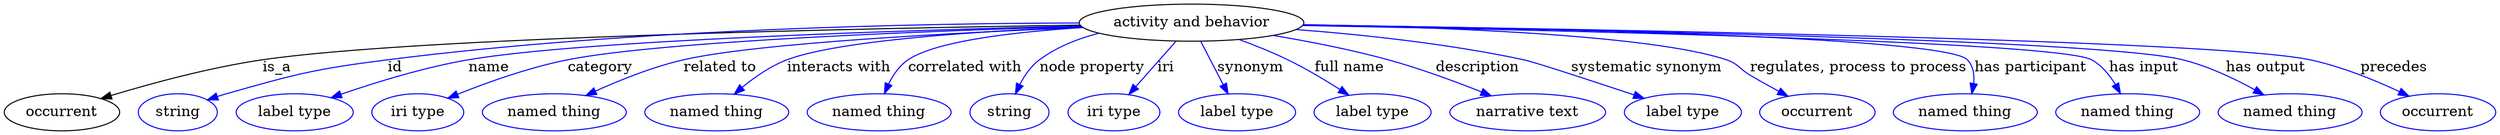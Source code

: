 digraph {
	graph [bb="0,0,1979.4,123"];
	node [label="\N"];
	"activity and behavior"	 [height=0.5,
		label="activity and behavior",
		pos="943.2,105",
		width=2.3651];
	occurrent	 [height=0.5,
		pos="44.196,18",
		width=1.2277];
	"activity and behavior" -> occurrent	 [label=is_a,
		lp="220.2,61.5",
		pos="e,76.142,30.642 858.29,103.37 692.6,99.761 331.69,89.745 209.2,69 166.2,61.718 118.79,46.247 85.873,34.243"];
	id	 [color=blue,
		height=0.5,
		label=string,
		pos="137.2,18",
		width=0.84854];
	"activity and behavior" -> id	 [color=blue,
		label=id,
		lp="316.7,61.5",
		pos="e,161.02,29.571 859.13,102.14 712.17,96.815 414.37,84.507 311.2,69 250.54,59.884 235.18,56 177.2,36 174.95,35.225 172.65,34.371 \
170.36,33.469",
		style=solid];
	name	 [color=blue,
		height=0.5,
		label="label type",
		pos="231.2,18",
		width=1.2638];
	"activity and behavior" -> name	 [color=blue,
		label=name,
		lp="395.7,61.5",
		pos="e,262.21,31.332 858.89,102.35 724.87,97.686 469.28,86.764 380.2,69 342.49,61.482 301.26,46.838 271.75,35.163",
		style=solid];
	category	 [color=blue,
		height=0.5,
		label="iri type",
		pos="331.2,18",
		width=1.011];
	"activity and behavior" -> category	 [color=blue,
		label=category,
		lp="486.7,61.5",
		pos="e,357.27,30.736 859.34,101.65 742.35,96.478 536.28,85.391 463.2,69 429.25,61.386 392.47,46.591 366.38,34.888",
		style=solid];
	"related to"	 [color=blue,
		height=0.5,
		label="named thing",
		pos="441.2,18",
		width=1.5346];
	"activity and behavior" -> "related to"	 [color=blue,
		label="related to",
		lp="582.2,61.5",
		pos="e,469.56,33.7 860.73,100.47 764.59,94.632 611.78,83.494 556.2,69 529.2,61.96 500.51,49.246 478.54,38.274",
		style=solid];
	"interacts with"	 [color=blue,
		height=0.5,
		label="named thing",
		pos="569.2,18",
		width=1.5346];
	"activity and behavior" -> "interacts with"	 [color=blue,
		label="interacts with",
		lp="676.2,61.5",
		pos="e,587.22,35.19 861.2,99.978 785.26,94.482 678.35,84.354 639.2,69 623.12,62.695 607.38,51.783 594.91,41.667",
		style=solid];
	"correlated with"	 [color=blue,
		height=0.5,
		label="named thing",
		pos="697.2,18",
		width=1.5346];
	"activity and behavior" -> "correlated with"	 [color=blue,
		label="correlated with",
		lp="774.2,61.5",
		pos="e,705.29,35.927 864.78,97.85 814.55,92.086 754.86,82.671 733.2,69 723.85,63.1 716.23,53.806 710.46,44.758",
		style=solid];
	"node property"	 [color=blue,
		height=0.5,
		label=string,
		pos="801.2,18",
		width=0.84854];
	"activity and behavior" -> "node property"	 [color=blue,
		label="node property",
		lp="870.2,61.5",
		pos="e,808.19,35.84 879.73,92.849 863.07,87.505 845.94,79.87 832.2,69 824.2,62.675 817.77,53.677 812.88,44.995",
		style=solid];
	iri	 [color=blue,
		height=0.5,
		label="iri type",
		pos="886.2,18",
		width=1.011];
	"activity and behavior" -> iri	 [color=blue,
		label=iri,
		lp="924.7,61.5",
		pos="e,897.6,35.41 931.39,86.974 923.25,74.562 912.32,57.878 903.25,44.028",
		style=solid];
	synonym	 [color=blue,
		height=0.5,
		label="label type",
		pos="986.2,18",
		width=1.2638];
	"activity and behavior" -> synonym	 [color=blue,
		label=synonym,
		lp="993.7,61.5",
		pos="e,977.44,35.706 952.11,86.974 958.14,74.761 966.22,58.412 973,44.697",
		style=solid];
	"full name"	 [color=blue,
		height=0.5,
		label="label type",
		pos="1095.2,18",
		width=1.2638];
	"activity and behavior" -> "full name"	 [color=blue,
		label="full name",
		lp="1072.7,61.5",
		pos="e,1074.5,34.294 983.01,88.898 996.08,83.137 1010.5,76.26 1023.2,69 1038,60.515 1053.6,49.74 1066.5,40.282",
		style=solid];
	description	 [color=blue,
		height=0.5,
		label="narrative text",
		pos="1216.2,18",
		width=1.6068];
	"activity and behavior" -> description	 [color=blue,
		label=description,
		lp="1172.7,61.5",
		pos="e,1186.2,33.568 1008.6,93.4 1037.9,87.411 1072.7,79.201 1103.2,69 1128.4,60.559 1155.7,48.368 1177.1,38.022",
		style=solid];
	"systematic synonym"	 [color=blue,
		height=0.5,
		label="label type",
		pos="1337.2,18",
		width=1.2638];
	"activity and behavior" -> "systematic synonym"	 [color=blue,
		label="systematic synonym",
		lp="1307.2,61.5",
		pos="e,1307.9,31.815 1023.6,99.048 1076.4,93.918 1146.7,84.763 1207.2,69 1238.8,60.767 1273.2,47.067 1298.6,35.938",
		style=solid];
	"regulates, process to process"	 [color=blue,
		height=0.5,
		label=occurrent,
		pos="1445.2,18",
		width=1.2277];
	"activity and behavior" -> "regulates, process to process"	 [color=blue,
		label="regulates, process to process",
		lp="1475.2,61.5",
		pos="e,1426.1,34.385 1028,102.7 1133.4,98.994 1306.6,89.882 1367.2,69 1385.4,62.713 1403.6,51.217 1417.8,40.729",
		style=solid];
	"has participant"	 [color=blue,
		height=0.5,
		label="named thing",
		pos="1562.2,18",
		width=1.5346];
	"activity and behavior" -> "has participant"	 [color=blue,
		label="has participant",
		lp="1604.2,61.5",
		pos="e,1565.3,36.123 1027.8,102.88 1191.5,98.385 1537.3,86.83 1556.2,69 1562.4,63.172 1564.8,54.62 1565.4,46.177",
		style=solid];
	"has input"	 [color=blue,
		height=0.5,
		label="named thing",
		pos="1690.2,18",
		width=1.5346];
	"activity and behavior" -> "has input"	 [color=blue,
		label="has input",
		lp="1692.2,61.5",
		pos="e,1680.7,35.981 1028.3,104.48 1203.9,102.86 1594.1,96.213 1648.2,69 1659,63.55 1668.1,53.911 1675,44.47",
		style=solid];
	"has output"	 [color=blue,
		height=0.5,
		label="named thing",
		pos="1818.2,18",
		width=1.5346];
	"activity and behavior" -> "has output"	 [color=blue,
		label="has output",
		lp="1786.7,61.5",
		pos="e,1794.3,34.372 1028.2,103.15 1216.2,98.769 1655.8,86.75 1721.2,69 1743.9,62.844 1767.2,50.761 1785.4,39.902",
		style=solid];
	precedes	 [color=blue,
		height=0.5,
		label=occurrent,
		pos="1935.2,18",
		width=1.2277];
	"activity and behavior" -> precedes	 [color=blue,
		label=precedes,
		lp="1885.2,61.5",
		pos="e,1909.4,32.676 1028.3,103.3 1233.5,98.947 1743.7,86.498 1819.2,69 1847.7,62.397 1877.9,48.889 1900.3,37.433",
		style=solid];
}
